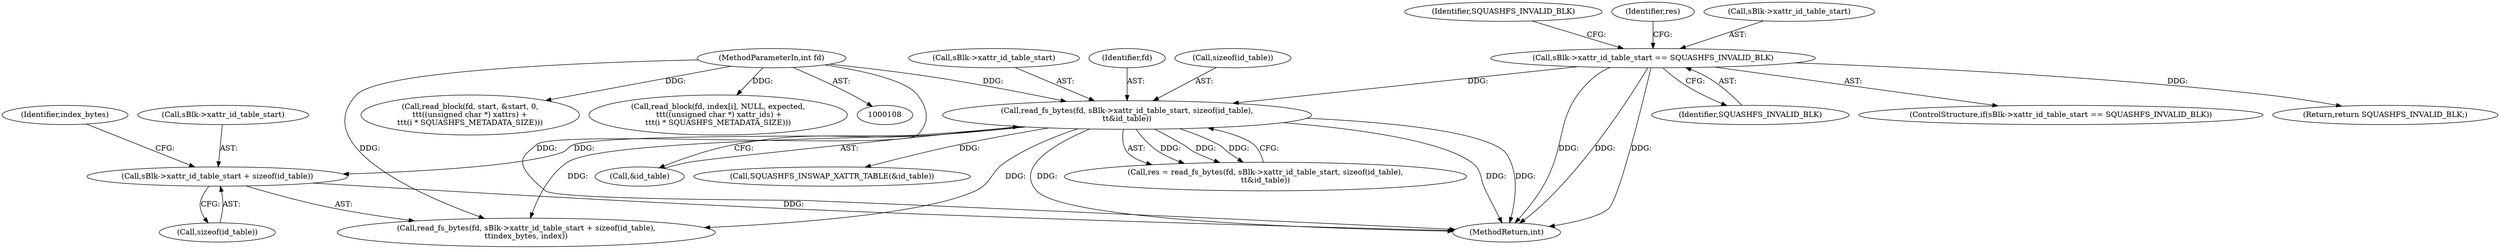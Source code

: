 digraph "0_squashfs-tools_f95864afe8833fe3ad782d714b41378e860977b1@API" {
"1000198" [label="(Call,sBlk->xattr_id_table_start + sizeof(id_table))"];
"1000136" [label="(Call,read_fs_bytes(fd, sBlk->xattr_id_table_start, sizeof(id_table),\n\t\t&id_table))"];
"1000109" [label="(MethodParameterIn,int fd)"];
"1000127" [label="(Call,sBlk->xattr_id_table_start == SQUASHFS_INVALID_BLK)"];
"1000109" [label="(MethodParameterIn,int fd)"];
"1000198" [label="(Call,sBlk->xattr_id_table_start + sizeof(id_table))"];
"1000131" [label="(Identifier,SQUASHFS_INVALID_BLK)"];
"1000136" [label="(Call,read_fs_bytes(fd, sBlk->xattr_id_table_start, sizeof(id_table),\n\t\t&id_table))"];
"1000329" [label="(Call,read_block(fd, start, &start, 0,\n\t\t\t((unsigned char *) xattrs) +\n\t\t\t(i * SQUASHFS_METADATA_SIZE)))"];
"1000138" [label="(Call,sBlk->xattr_id_table_start)"];
"1000204" [label="(Identifier,index_bytes)"];
"1000133" [label="(Identifier,SQUASHFS_INVALID_BLK)"];
"1000196" [label="(Call,read_fs_bytes(fd, sBlk->xattr_id_table_start + sizeof(id_table),\n\t\tindex_bytes, index))"];
"1000199" [label="(Call,sBlk->xattr_id_table_start)"];
"1000137" [label="(Identifier,fd)"];
"1000127" [label="(Call,sBlk->xattr_id_table_start == SQUASHFS_INVALID_BLK)"];
"1000143" [label="(Call,&id_table)"];
"1000399" [label="(MethodReturn,int)"];
"1000134" [label="(Call,res = read_fs_bytes(fd, sBlk->xattr_id_table_start, sizeof(id_table),\n\t\t&id_table))"];
"1000202" [label="(Call,sizeof(id_table))"];
"1000255" [label="(Call,read_block(fd, index[i], NULL, expected,\n \t\t\t((unsigned char *) xattr_ids) +\n\t\t\t(i * SQUASHFS_METADATA_SIZE)))"];
"1000151" [label="(Call,SQUASHFS_INSWAP_XATTR_TABLE(&id_table))"];
"1000141" [label="(Call,sizeof(id_table))"];
"1000135" [label="(Identifier,res)"];
"1000126" [label="(ControlStructure,if(sBlk->xattr_id_table_start == SQUASHFS_INVALID_BLK))"];
"1000132" [label="(Return,return SQUASHFS_INVALID_BLK;)"];
"1000128" [label="(Call,sBlk->xattr_id_table_start)"];
"1000198" -> "1000196"  [label="AST: "];
"1000198" -> "1000202"  [label="CFG: "];
"1000199" -> "1000198"  [label="AST: "];
"1000202" -> "1000198"  [label="AST: "];
"1000204" -> "1000198"  [label="CFG: "];
"1000198" -> "1000399"  [label="DDG: "];
"1000136" -> "1000198"  [label="DDG: "];
"1000136" -> "1000134"  [label="AST: "];
"1000136" -> "1000143"  [label="CFG: "];
"1000137" -> "1000136"  [label="AST: "];
"1000138" -> "1000136"  [label="AST: "];
"1000141" -> "1000136"  [label="AST: "];
"1000143" -> "1000136"  [label="AST: "];
"1000134" -> "1000136"  [label="CFG: "];
"1000136" -> "1000399"  [label="DDG: "];
"1000136" -> "1000399"  [label="DDG: "];
"1000136" -> "1000399"  [label="DDG: "];
"1000136" -> "1000134"  [label="DDG: "];
"1000136" -> "1000134"  [label="DDG: "];
"1000136" -> "1000134"  [label="DDG: "];
"1000109" -> "1000136"  [label="DDG: "];
"1000127" -> "1000136"  [label="DDG: "];
"1000136" -> "1000151"  [label="DDG: "];
"1000136" -> "1000196"  [label="DDG: "];
"1000136" -> "1000196"  [label="DDG: "];
"1000109" -> "1000108"  [label="AST: "];
"1000109" -> "1000399"  [label="DDG: "];
"1000109" -> "1000196"  [label="DDG: "];
"1000109" -> "1000255"  [label="DDG: "];
"1000109" -> "1000329"  [label="DDG: "];
"1000127" -> "1000126"  [label="AST: "];
"1000127" -> "1000131"  [label="CFG: "];
"1000128" -> "1000127"  [label="AST: "];
"1000131" -> "1000127"  [label="AST: "];
"1000133" -> "1000127"  [label="CFG: "];
"1000135" -> "1000127"  [label="CFG: "];
"1000127" -> "1000399"  [label="DDG: "];
"1000127" -> "1000399"  [label="DDG: "];
"1000127" -> "1000399"  [label="DDG: "];
"1000127" -> "1000132"  [label="DDG: "];
}
